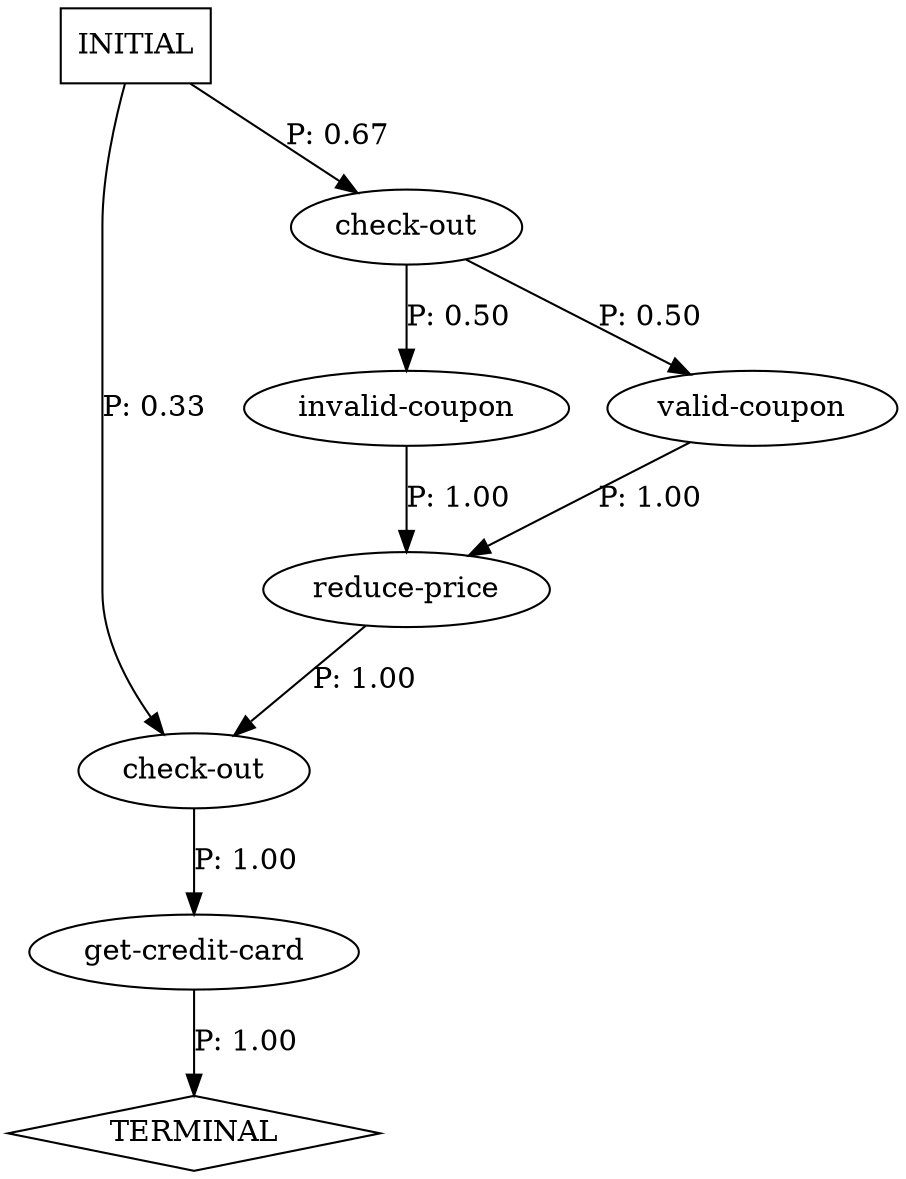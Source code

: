 digraph G {
  0 [label="check-out"];
  1 [label="check-out"];
  2 [label="get-credit-card"];
  3 [label="invalid-coupon"];
  4 [label="reduce-price"];
  5 [label="valid-coupon"];
  6 [label="TERMINAL",shape=diamond];
  7 [label="INITIAL",shape=box];
0->2 [label="P: 1.00"];
1->3 [label="P: 0.50"];
1->5 [label="P: 0.50"];
2->6 [label="P: 1.00"];
3->4 [label="P: 1.00"];
4->0 [label="P: 1.00"];
5->4 [label="P: 1.00"];
7->0 [label="P: 0.33"];
7->1 [label="P: 0.67"];
}
